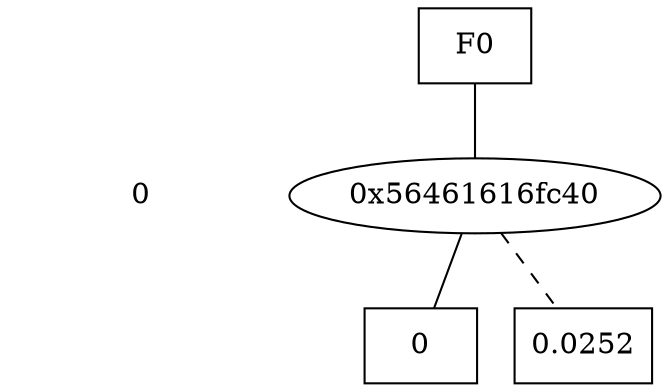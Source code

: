 digraph "DD" {
size = "7.5,10"
center = true;
edge [dir = none];
{ node [shape = plaintext];
  edge [style = invis];
  "CONST NODES" [style = invis];
" 0 " -> "CONST NODES"; 
}
{ rank = same; node [shape = box]; edge [style = invis];
"F0"; }
{ rank = same; " 0 ";
"0x56461616fc40";
}
{ rank = same; "CONST NODES";
{ node [shape = box]; "0x56461616f260";
"0x56461616fbe0";
}
}
"F0" -> "0x56461616fc40" [style = solid];
"0x56461616fc40" -> "0x56461616f260";
"0x56461616fc40" -> "0x56461616fbe0" [style = dashed];
"0x56461616f260" [label = "0"];
"0x56461616fbe0" [label = "0.0252"];
}
